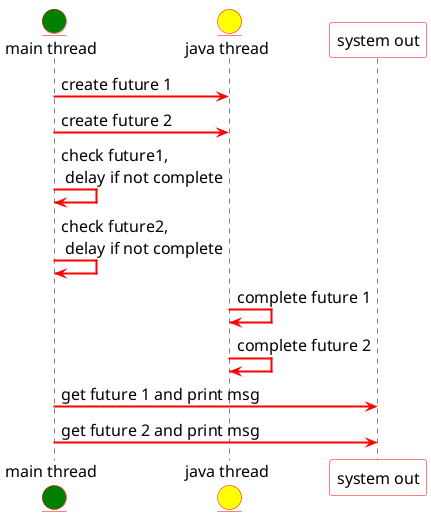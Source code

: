 @startuml
    skinparam {
        shadowing false
        defaultFontName Mark Pro
        defaultFontColor #black
        defaultFontSize 16
        defaultFontStyle bold
        ArrowColor #red
        ArrowThickness 2
        BorderColor #red
        EntityBorderColor #red
        ParticipantBorderColor #red
    }
    skinparam sequence {
        LifeLineBorderThickness 2
        LifeLineBorderColor #black
    }

    entity "main thread" as mt #green
    entity "java thread" as jt #yellow
    participant "system out" as so #white

    mt -> jt : create future 1
    mt -> jt : create future 2
    mt -> mt : check future1,\n delay if not complete
    mt -> mt : check future2,\n delay if not complete
    jt -> jt : complete future 1
    jt -> jt : complete future 2
    mt -> so : get future 1 and print msg
    mt -> so : get future 2 and print msg
@enduml